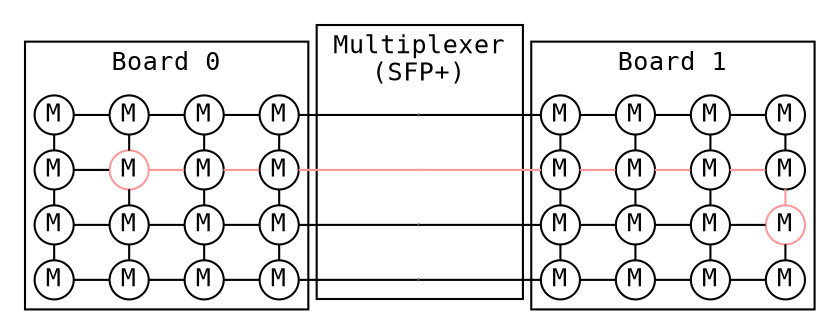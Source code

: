 graph G {
    fontname="Inconsolata";
    fontsize=12
    margin=0;
    ranksep=0.1;

    node[color="#000000",
         fontname="Inconsolata",
         fontsize=12,
         height=0,
         margin=0.05,
         penwidth=1,
         shape="rect",
         width=0];

    edge[arrowsize=0.5,
         fontname="Inconsolata",
         fontsize=12;
         penwidth=1];

    // Mailboxes in board 0
    subgraph cluster_board_0 {
        label="Board 0";
        margin=5;
        node[label="M",
             margin=0,
             shape="circle",
             style="solid"];
        M030; M020; M010; M000;
        M031; M021; M011[color="#ff9999"]; M001;
        M032; M022; M012; M002;
        M033; M023; M013; M003;
    }

    // Multiplex nodes
    subgraph cluster_multiplex {
        label="Multiplexer\n(SFP+)";
        margin=9;
        node[height=0.005,
             shape="point",
             width=0.005];
        edge[style="invis"];
        X0; X1[color="#ff9999"]; X2; X3;
        X0 -- X1;
        X1 -- X2;
        X2 -- X3;
    }

    // Mailboxes in board 1
    subgraph cluster_board_1 {
        label="Board 1";
        margin=5;
        node[label="M",
             margin=0,
             shape="circle",
             style="solid"];
        M130; M120; M110; M100;
        M131; M121; M111; M101;
        M132[color="#ff9999"]; M122; M112; M102;
        M133; M123; M113; M103;
    }

    // Vertical edges
    M000 -- M001;
    M001 -- M002;
    M002 -- M003;
    M010 -- M011;
    M011 -- M012;
    M012 -- M013;
    M020 -- M021;
    M021 -- M022;
    M022 -- M023;
    M030 -- M031;
    M031 -- M032;
    M032 -- M033;
    M100 -- M101;
    M101 -- M102;
    M102 -- M103;
    M110 -- M111;
    M111 -- M112;
    M112 -- M113;
    M120 -- M121;
    M121 -- M122;
    M122 -- M123;
    M130 -- M131;
    M131 -- M132[color="#ff9999"];
    M132 -- M133;

    // Horizontal edges
    edge[constraint=false];
    M000 -- M010;
    M010 -- M020;
    M020 -- M030;
    M001 -- M011;
    M011 -- M021[color="#ff9999"];
    M021 -- M031[color="#ff9999"];
    M002 -- M012;
    M012 -- M022;
    M022 -- M032;
    M003 -- M013;
    M013 -- M023;
    M023 -- M033;

    M100 -- M110;
    M110 -- M120;
    M120 -- M130;
    M101 -- M111[color="#ff9999"];
    M111 -- M121[color="#ff9999"];
    M121 -- M131[color="#ff9999"];
    M102 -- M112;
    M112 -- M122;
    M122 -- M132;
    M103 -- M113;
    M113 -- M123;
    M123 -- M133;

    // Multiplex edges
    edge[constraint=false];
    X0 -- M030;
    X0 -- M100;
    X1 -- M031[color="#ff9999"];
    X1 -- M101[color="#ff9999"];
    X2 -- M032;
    X2 -- M102;
    X3 -- M033;
    X3 -- M103;
}
